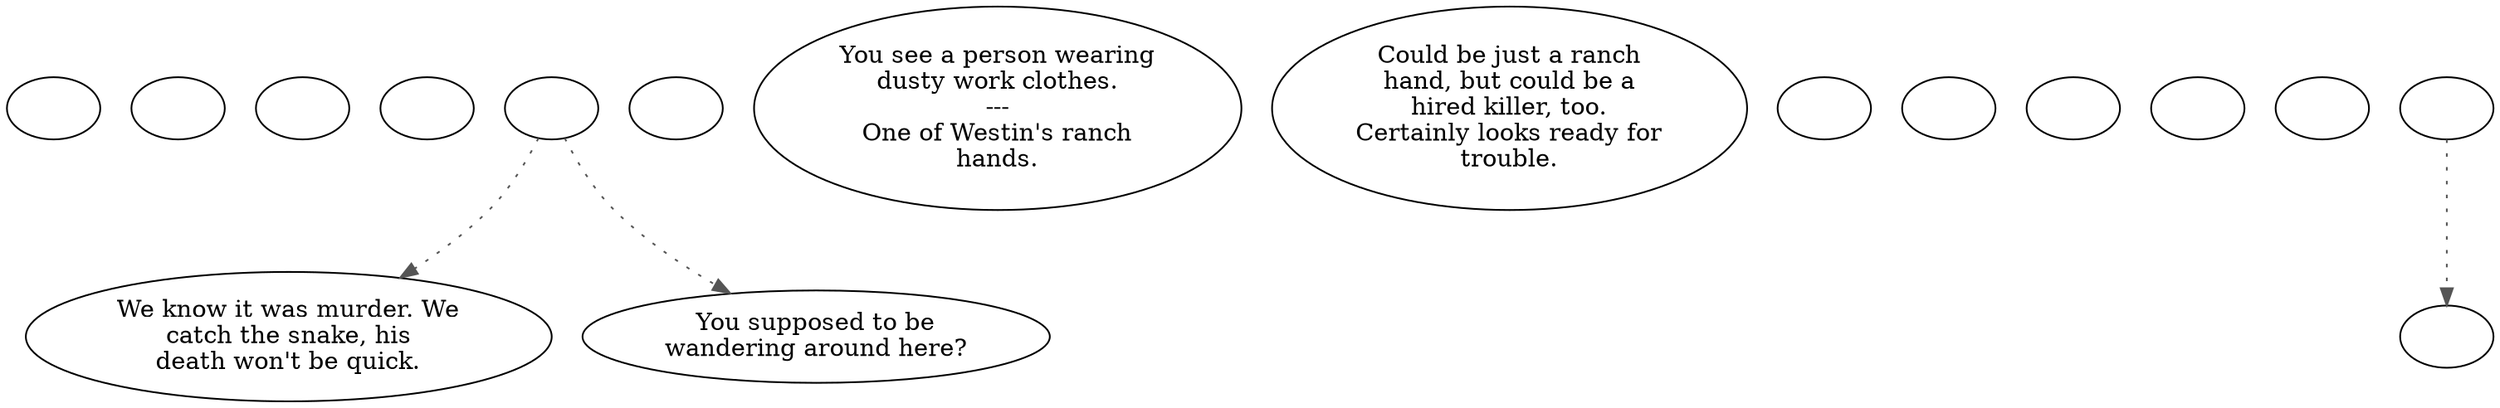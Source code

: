 digraph scwrhand {
  "checkPartyMembersNearDoor" [style=filled       fillcolor="#FFFFFF"       color="#000000"]
  "checkPartyMembersNearDoor" [label=""]
  "start" [style=filled       fillcolor="#FFFFFF"       color="#000000"]
  "start" [label=""]
  "critter_p_proc" [style=filled       fillcolor="#FFFFFF"       color="#000000"]
  "critter_p_proc" [label=""]
  "pickup_p_proc" [style=filled       fillcolor="#FFFFFF"       color="#000000"]
  "pickup_p_proc" [label=""]
  "talk_p_proc" [style=filled       fillcolor="#FFFFFF"       color="#000000"]
  "talk_p_proc" -> "Node002" [style=dotted color="#555555"]
  "talk_p_proc" -> "Node001" [style=dotted color="#555555"]
  "talk_p_proc" [label=""]
  "destroy_p_proc" [style=filled       fillcolor="#FFFFFF"       color="#000000"]
  "destroy_p_proc" [label=""]
  "look_at_p_proc" [style=filled       fillcolor="#FFFFFF"       color="#000000"]
  "look_at_p_proc" [label="You see a person wearing\ndusty work clothes.\n---\nOne of Westin's ranch\nhands."]
  "description_p_proc" [style=filled       fillcolor="#FFFFFF"       color="#000000"]
  "description_p_proc" [label="Could be just a ranch\nhand, but could be a\nhired killer, too.\nCertainly looks ready for\ntrouble."]
  "use_skill_on_p_proc" [style=filled       fillcolor="#FFFFFF"       color="#000000"]
  "use_skill_on_p_proc" [label=""]
  "damage_p_proc" [style=filled       fillcolor="#FFFFFF"       color="#000000"]
  "damage_p_proc" [label=""]
  "map_enter_p_proc" [style=filled       fillcolor="#FFFFFF"       color="#000000"]
  "map_enter_p_proc" [label=""]
  "Node998" [style=filled       fillcolor="#FFFFFF"       color="#000000"]
  "Node998" [label=""]
  "Node999" [style=filled       fillcolor="#FFFFFF"       color="#000000"]
  "Node999" [label=""]
  "Node001" [style=filled       fillcolor="#FFFFFF"       color="#000000"]
  "Node001" [label="You supposed to be\nwandering around here?"]
  "Node002" [style=filled       fillcolor="#FFFFFF"       color="#000000"]
  "Node002" [label="We know it was murder. We\ncatch the snake, his\ndeath won't be quick."]
  "MoveMe" [style=filled       fillcolor="#FFFFFF"       color="#000000"]
  "MoveMe" [label=""]
  "timed_event_p_proc" [style=filled       fillcolor="#FFFFFF"       color="#000000"]
  "timed_event_p_proc" -> "MoveMe" [style=dotted color="#555555"]
  "timed_event_p_proc" [label=""]
}